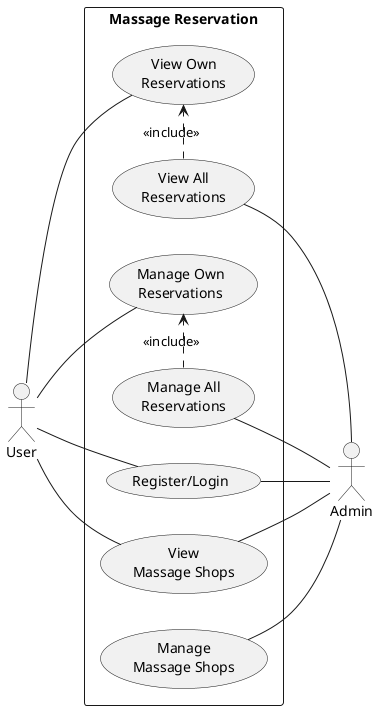 @startuml Massage Reservation Use Case Diagram
left to right direction
actor "User" as user
rectangle "Massage Reservation" as MassageSystem {
    usecase "Register/Login" as registerlogin
    usecase "View\nMassage Shops" as viewMassageShop
    usecase "Manage\nMassage Shops" as manageMassageShop
    usecase "Manage All\nReservations" as manageAllReservation
    usecase "Manage Own\nReservations" as manageOwnReservation
    usecase "View Own\nReservations" as viewOwnReservation
    usecase "View All\nReservations" as viewAllReservation
}

viewAllReservation .> viewOwnReservation : <<include>>
manageAllReservation .> manageOwnReservation : <<include>>

user -- registerlogin
user -- viewMassageShop
user -- manageOwnReservation
user -- viewOwnReservation

actor "Admin" as admin
registerlogin -- admin
manageMassageShop -- admin
viewAllReservation -- admin
manageAllReservation -- admin
viewMassageShop -- admin

@enduml